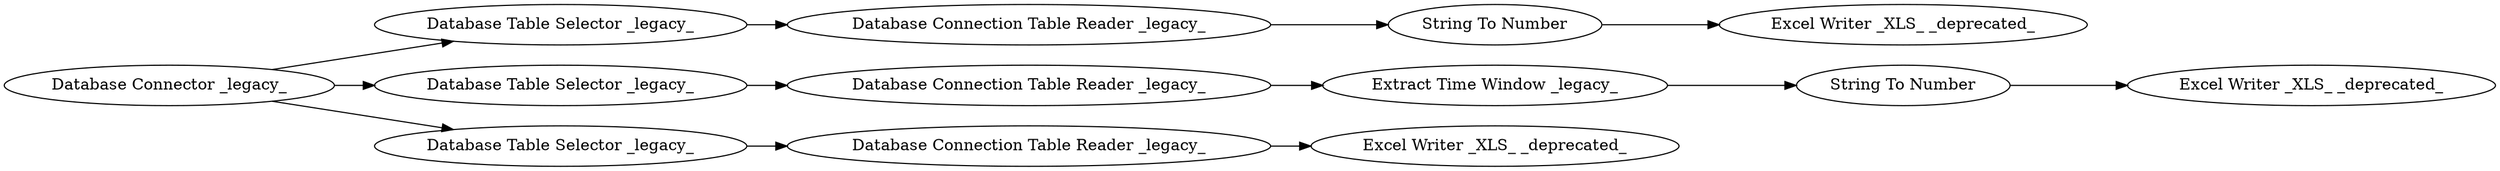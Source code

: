 digraph {
	"6063047422684041878_856" [label="Excel Writer _XLS_ _deprecated_"]
	"6063047422684041878_803" [label="Database Connection Table Reader _legacy_"]
	"6063047422684041878_862" [label="Database Connection Table Reader _legacy_"]
	"6063047422684041878_858" [label="String To Number"]
	"6063047422684041878_855" [label="Database Connection Table Reader _legacy_"]
	"6063047422684041878_854" [label="Database Table Selector _legacy_"]
	"6063047422684041878_861" [label="Excel Writer _XLS_ _deprecated_"]
	"6063047422684041878_802" [label="Database Table Selector _legacy_"]
	"6063047422684041878_860" [label="Database Table Selector _legacy_"]
	"6063047422684041878_857" [label="Excel Writer _XLS_ _deprecated_"]
	"6063047422684041878_804" [label="Database Connector _legacy_"]
	"6063047422684041878_805" [label="Extract Time Window _legacy_"]
	"6063047422684041878_859" [label="String To Number"]
	"6063047422684041878_859" -> "6063047422684041878_857"
	"6063047422684041878_804" -> "6063047422684041878_854"
	"6063047422684041878_805" -> "6063047422684041878_858"
	"6063047422684041878_804" -> "6063047422684041878_802"
	"6063047422684041878_802" -> "6063047422684041878_803"
	"6063047422684041878_862" -> "6063047422684041878_861"
	"6063047422684041878_803" -> "6063047422684041878_805"
	"6063047422684041878_804" -> "6063047422684041878_860"
	"6063047422684041878_858" -> "6063047422684041878_856"
	"6063047422684041878_854" -> "6063047422684041878_855"
	"6063047422684041878_860" -> "6063047422684041878_862"
	"6063047422684041878_855" -> "6063047422684041878_859"
	rankdir=LR
}
